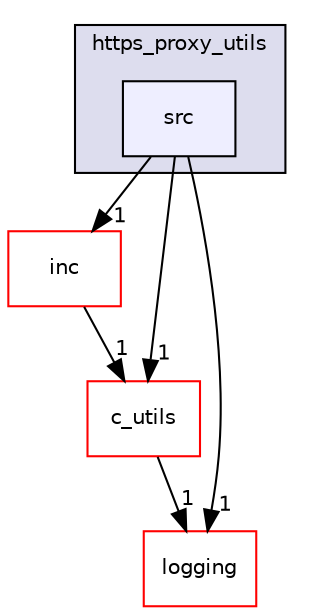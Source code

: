 digraph "src/utils/https_proxy_utils/src" {
  compound=true
  node [ fontsize="10", fontname="Helvetica"];
  edge [ labelfontsize="10", labelfontname="Helvetica"];
  subgraph clusterdir_60a2eabda54d7c13d823fadc92b31dce {
    graph [ bgcolor="#ddddee", pencolor="black", label="https_proxy_utils" fontname="Helvetica", fontsize="10", URL="dir_60a2eabda54d7c13d823fadc92b31dce.html"]
  dir_7a1f0e0edc0a9bc61ee963a3d8169497 [shape=box, label="src", style="filled", fillcolor="#eeeeff", pencolor="black", URL="dir_7a1f0e0edc0a9bc61ee963a3d8169497.html"];
  }
  dir_33f54c4ba9fbe9f283f7231c7ceea52c [shape=box label="inc" fillcolor="white" style="filled" color="red" URL="dir_33f54c4ba9fbe9f283f7231c7ceea52c.html"];
  dir_defa76d82d084e8131791c5f3e6d181e [shape=box label="c_utils" fillcolor="white" style="filled" color="red" URL="dir_defa76d82d084e8131791c5f3e6d181e.html"];
  dir_b3320b59a4aa4a7431bc8488b87009bf [shape=box label="logging" fillcolor="white" style="filled" color="red" URL="dir_b3320b59a4aa4a7431bc8488b87009bf.html"];
  dir_33f54c4ba9fbe9f283f7231c7ceea52c->dir_defa76d82d084e8131791c5f3e6d181e [headlabel="1", labeldistance=1.5 headhref="dir_000195_000155.html"];
  dir_defa76d82d084e8131791c5f3e6d181e->dir_b3320b59a4aa4a7431bc8488b87009bf [headlabel="1", labeldistance=1.5 headhref="dir_000155_000143.html"];
  dir_7a1f0e0edc0a9bc61ee963a3d8169497->dir_33f54c4ba9fbe9f283f7231c7ceea52c [headlabel="1", labeldistance=1.5 headhref="dir_000197_000195.html"];
  dir_7a1f0e0edc0a9bc61ee963a3d8169497->dir_defa76d82d084e8131791c5f3e6d181e [headlabel="1", labeldistance=1.5 headhref="dir_000197_000155.html"];
  dir_7a1f0e0edc0a9bc61ee963a3d8169497->dir_b3320b59a4aa4a7431bc8488b87009bf [headlabel="1", labeldistance=1.5 headhref="dir_000197_000143.html"];
}
